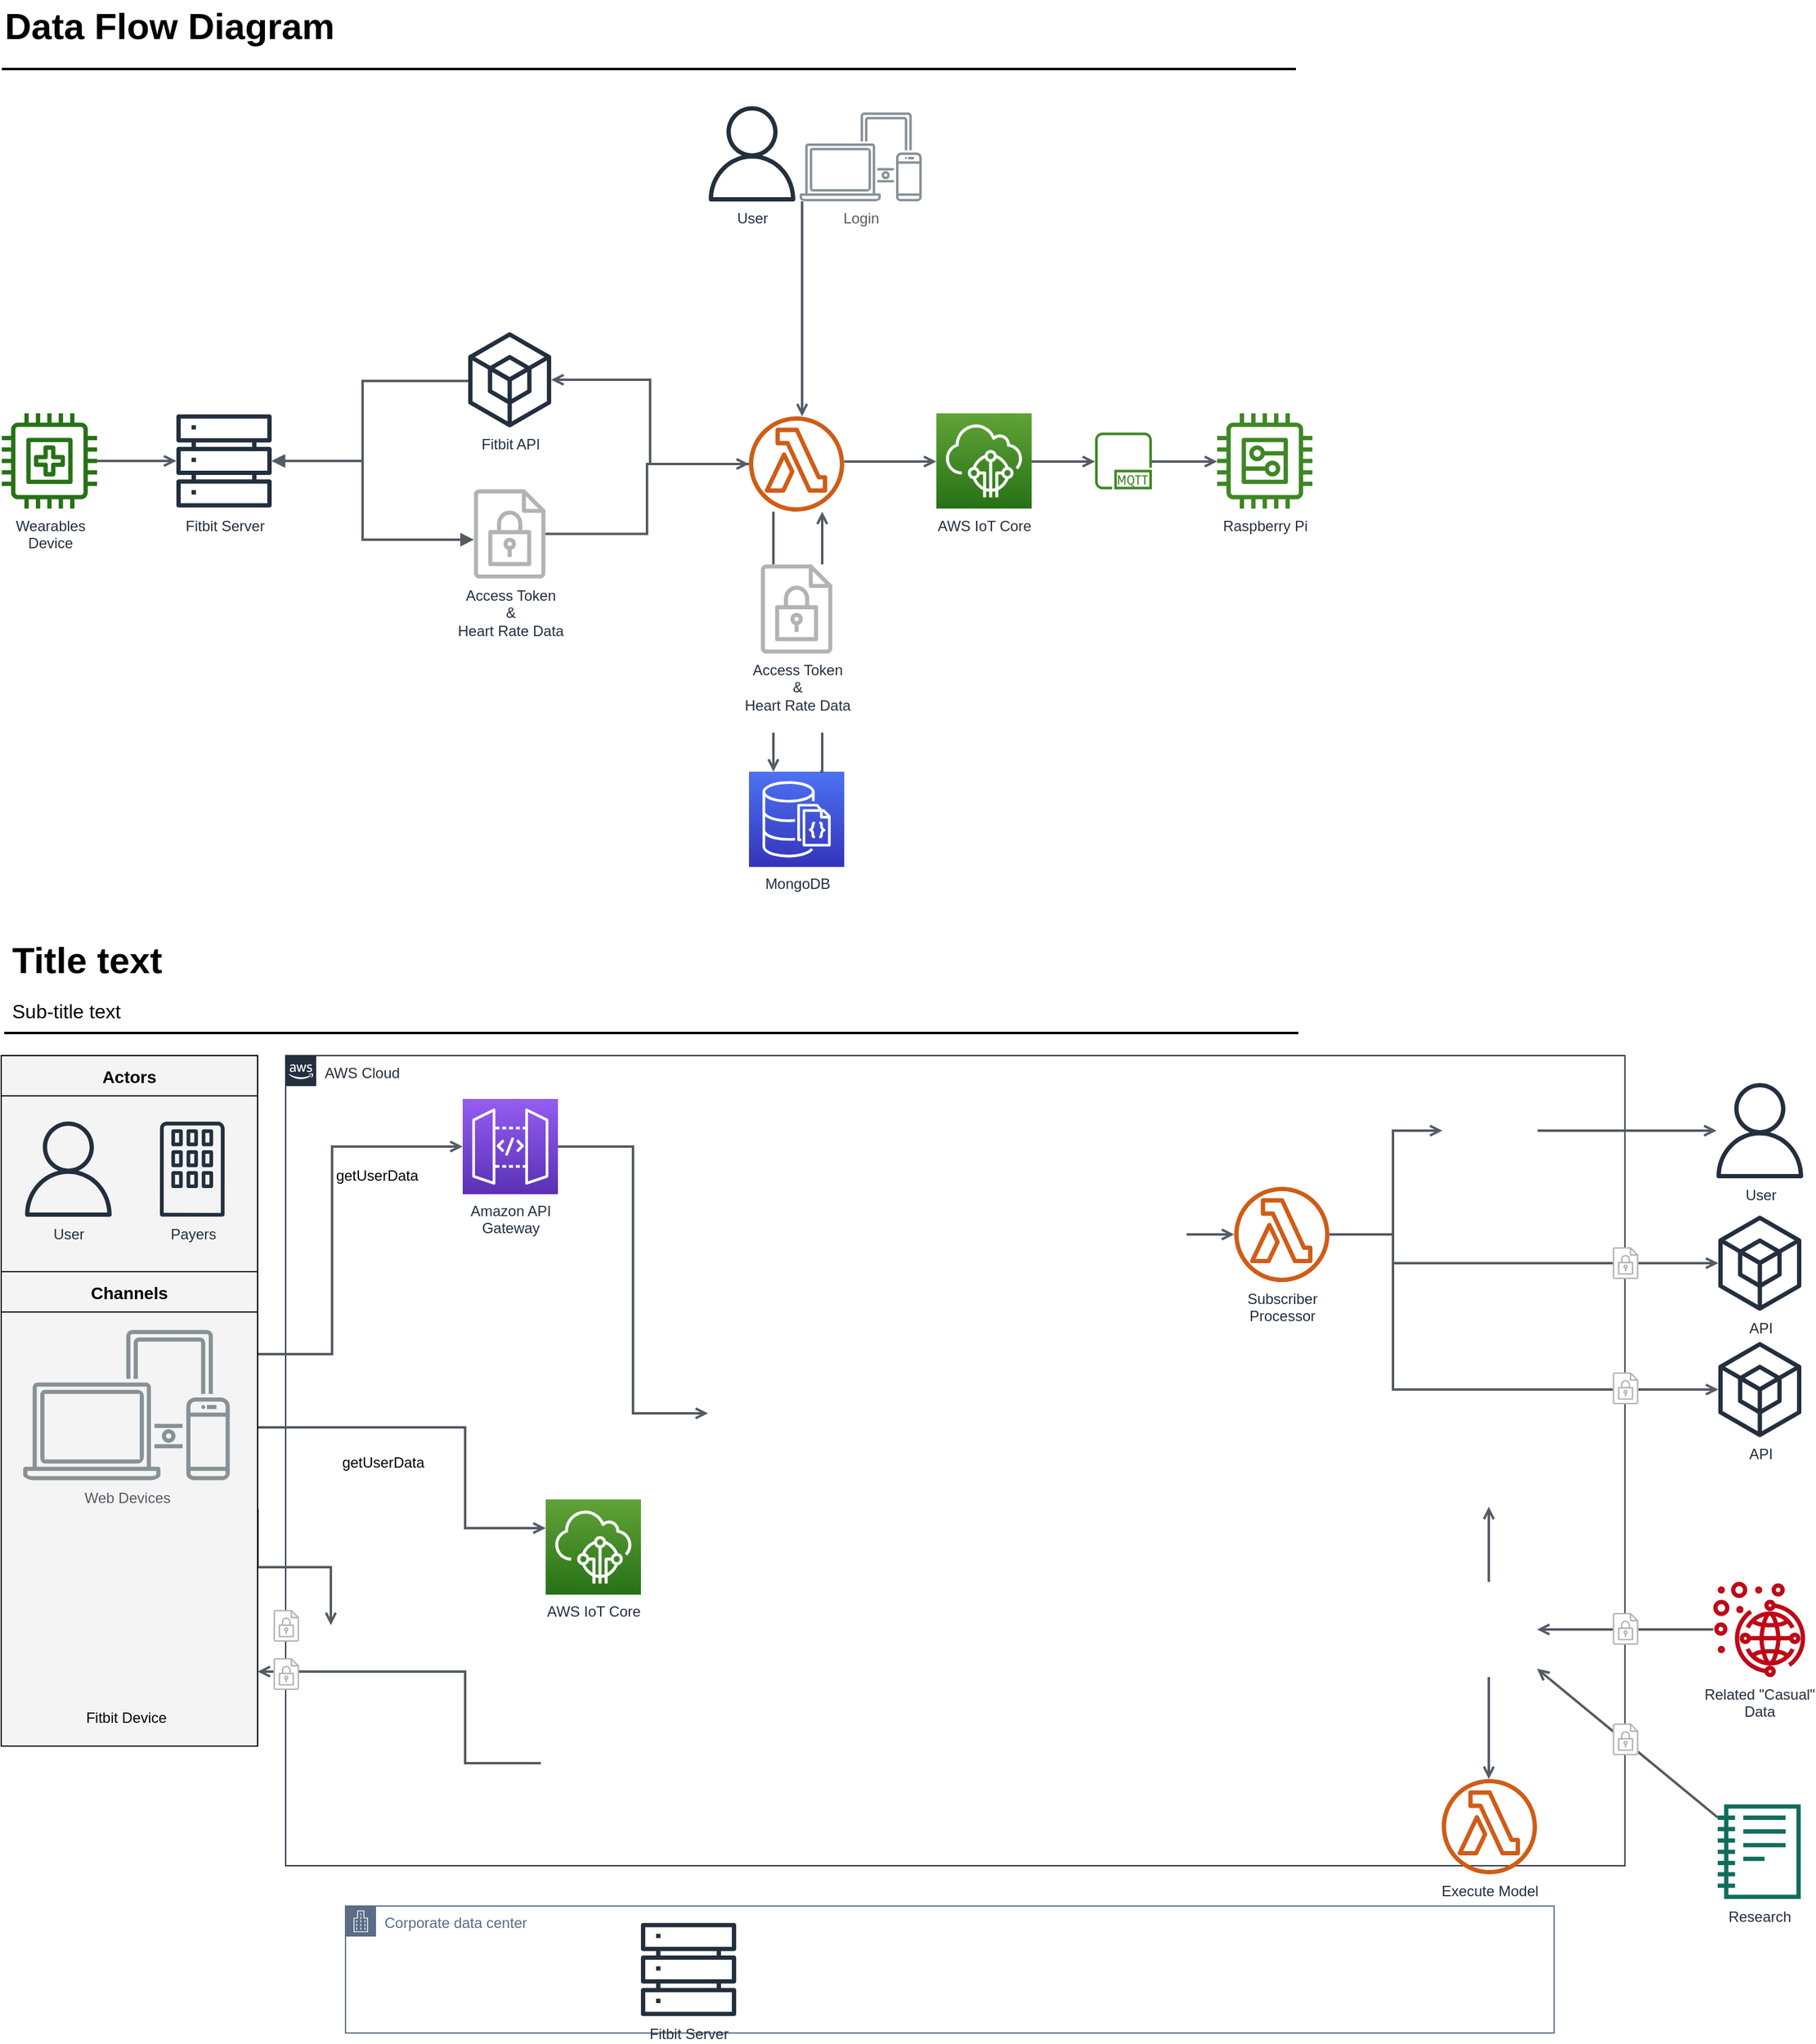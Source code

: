 <mxfile version="21.3.6" type="github">
  <diagram id="Ht1M8jgEwFfnCIfOTk4-" name="Page-1">
    <mxGraphModel dx="1644" dy="971" grid="0" gridSize="10" guides="1" tooltips="1" connect="1" arrows="1" fold="1" page="1" pageScale="1" pageWidth="827" pageHeight="1169" math="0" shadow="0">
      <root>
        <mxCell id="0" />
        <mxCell id="1" parent="0" />
        <mxCell id="jZVaUwOg5UY3L9NAnvdq-117" value="" style="edgeStyle=elbowEdgeStyle;rounded=0;orthogonalLoop=1;jettySize=auto;html=1;endArrow=open;endFill=0;strokeColor=#545B64;strokeWidth=2;fontSize=14;" parent="1" source="7FZe_vqu72Gb_AemOqgQ-39" target="jZVaUwOg5UY3L9NAnvdq-93" edge="1">
          <mxGeometry relative="1" as="geometry">
            <mxPoint x="498.501" y="217" as="sourcePoint" />
            <mxPoint x="411" y="218" as="targetPoint" />
          </mxGeometry>
        </mxCell>
        <mxCell id="jZVaUwOg5UY3L9NAnvdq-115" value="" style="edgeStyle=elbowEdgeStyle;rounded=0;orthogonalLoop=1;jettySize=auto;html=1;endArrow=open;endFill=0;strokeColor=#545B64;strokeWidth=2;fontSize=14;" parent="1" source="jZVaUwOg5UY3L9NAnvdq-93" target="7FZe_vqu72Gb_AemOqgQ-6" edge="1">
          <mxGeometry relative="1" as="geometry">
            <mxPoint x="218" y="592" as="sourcePoint" />
            <mxPoint x="218" y="523.5" as="targetPoint" />
            <Array as="points">
              <mxPoint x="332" y="338" />
              <mxPoint x="332" y="358" />
            </Array>
          </mxGeometry>
        </mxCell>
        <mxCell id="-QjtrjUzRDEMRZ5MF8oH-47" value="&lt;div&gt;Data Flow Diagram&lt;/div&gt;" style="text;html=1;resizable=0;points=[];autosize=1;align=left;verticalAlign=top;spacingTop=-4;fontSize=30;fontStyle=1;labelBackgroundColor=none;" parent="1" vertex="1">
          <mxGeometry x="36.5" y="26.5" width="290" height="40" as="geometry" />
        </mxCell>
        <mxCell id="SCVMTBWpLvtzJIhz15lM-1" value="" style="line;strokeWidth=2;html=1;fontSize=14;labelBackgroundColor=none;" parent="1" vertex="1">
          <mxGeometry x="36.5" y="77.5" width="1060" height="10" as="geometry" />
        </mxCell>
        <mxCell id="jZVaUwOg5UY3L9NAnvdq-92" value="User" style="outlineConnect=0;fontColor=#232F3E;gradientColor=none;fillColor=#232F3E;strokeColor=none;dashed=0;verticalLabelPosition=bottom;verticalAlign=top;align=center;html=1;fontSize=12;fontStyle=0;aspect=fixed;pointerEvents=1;shape=mxgraph.aws4.user;labelBackgroundColor=none;" parent="1" vertex="1">
          <mxGeometry x="612.0" y="113" width="78" height="78" as="geometry" />
        </mxCell>
        <mxCell id="jZVaUwOg5UY3L9NAnvdq-93" value="Fitbit API" style="outlineConnect=0;fontColor=#232F3E;gradientColor=none;fillColor=#232F3E;strokeColor=none;dashed=0;verticalLabelPosition=bottom;verticalAlign=top;align=center;html=1;fontSize=12;fontStyle=0;aspect=fixed;pointerEvents=1;shape=mxgraph.aws4.external_sdk;labelBackgroundColor=none;" parent="1" vertex="1">
          <mxGeometry x="418.5" y="298" width="68" height="78" as="geometry" />
        </mxCell>
        <mxCell id="jZVaUwOg5UY3L9NAnvdq-164" value="" style="group" parent="1" vertex="1" connectable="0">
          <mxGeometry x="423" y="426.75" width="59" height="80.5" as="geometry" />
        </mxCell>
        <mxCell id="jZVaUwOg5UY3L9NAnvdq-165" value="" style="rounded=0;whiteSpace=wrap;html=1;labelBackgroundColor=#ffffff;fontSize=14;align=center;strokeColor=none;" parent="jZVaUwOg5UY3L9NAnvdq-164" vertex="1">
          <mxGeometry width="59.0" height="80.5" as="geometry" />
        </mxCell>
        <mxCell id="jZVaUwOg5UY3L9NAnvdq-166" value="&lt;div&gt;Access Token&lt;/div&gt;&lt;div&gt;&amp;amp;&lt;/div&gt;&lt;div&gt;Heart Rate Data&lt;br&gt;&lt;/div&gt;&lt;div&gt;&lt;br&gt;&lt;/div&gt;" style="outlineConnect=0;fontColor=#232F3E;gradientColor=none;fillColor=#B3B3B3;strokeColor=none;dashed=0;verticalLabelPosition=bottom;verticalAlign=top;align=center;html=1;fontSize=12;fontStyle=0;aspect=fixed;pointerEvents=1;shape=mxgraph.aws4.encrypted_data;labelBackgroundColor=#ffffff;" parent="jZVaUwOg5UY3L9NAnvdq-164" vertex="1">
          <mxGeometry width="59.0" height="73.048" as="geometry" />
        </mxCell>
        <mxCell id="7FZe_vqu72Gb_AemOqgQ-3" value="AWS IoT Core" style="outlineConnect=0;fontColor=#232F3E;gradientColor=#60A337;gradientDirection=north;fillColor=#277116;strokeColor=#ffffff;dashed=0;verticalLabelPosition=bottom;verticalAlign=top;align=center;html=1;fontSize=12;fontStyle=0;aspect=fixed;shape=mxgraph.aws4.resourceIcon;resIcon=mxgraph.aws4.iot_core;labelBackgroundColor=none;" parent="1" vertex="1">
          <mxGeometry x="802" y="364.5" width="78" height="78" as="geometry" />
        </mxCell>
        <mxCell id="jZVaUwOg5UY3L9NAnvdq-69" value="&lt;div&gt;Wearables&lt;/div&gt;&lt;div&gt;Device&lt;/div&gt;&lt;div&gt;&lt;br&gt;&lt;/div&gt;" style="outlineConnect=0;fontColor=#232F3E;gradientColor=none;fillColor=#277116;strokeColor=none;dashed=0;verticalLabelPosition=bottom;verticalAlign=top;align=center;html=1;fontSize=12;fontStyle=0;aspect=fixed;pointerEvents=1;shape=mxgraph.aws4.medical_emergency;labelBackgroundColor=none;" parent="1" vertex="1">
          <mxGeometry x="36.5" y="364.5" width="78" height="78" as="geometry" />
        </mxCell>
        <mxCell id="7FZe_vqu72Gb_AemOqgQ-6" value="&lt;div&gt;Fitbit Server&lt;/div&gt;" style="sketch=0;outlineConnect=0;fontColor=#232F3E;gradientColor=none;fillColor=#232F3D;strokeColor=none;dashed=0;verticalLabelPosition=bottom;verticalAlign=top;align=center;html=1;fontSize=12;fontStyle=0;aspect=fixed;pointerEvents=1;shape=mxgraph.aws4.servers;" parent="1" vertex="1">
          <mxGeometry x="179.5" y="364.5" width="78" height="78" as="geometry" />
        </mxCell>
        <mxCell id="7FZe_vqu72Gb_AemOqgQ-7" value="Login" style="sketch=0;outlineConnect=0;gradientColor=none;fontColor=#545B64;strokeColor=none;fillColor=#879196;dashed=0;verticalLabelPosition=bottom;verticalAlign=top;align=center;html=1;fontSize=12;fontStyle=0;aspect=fixed;shape=mxgraph.aws4.illustration_devices;pointerEvents=1" parent="1" vertex="1">
          <mxGeometry x="690" y="118" width="100" height="73" as="geometry" />
        </mxCell>
        <mxCell id="7FZe_vqu72Gb_AemOqgQ-8" value="&lt;div&gt;MongoDB&lt;/div&gt;&lt;div&gt;&lt;br&gt;&lt;/div&gt;" style="sketch=0;points=[[0,0,0],[0.25,0,0],[0.5,0,0],[0.75,0,0],[1,0,0],[0,1,0],[0.25,1,0],[0.5,1,0],[0.75,1,0],[1,1,0],[0,0.25,0],[0,0.5,0],[0,0.75,0],[1,0.25,0],[1,0.5,0],[1,0.75,0]];outlineConnect=0;fontColor=#232F3E;gradientColor=#4D72F3;gradientDirection=north;fillColor=#3334B9;strokeColor=#ffffff;dashed=0;verticalLabelPosition=bottom;verticalAlign=top;align=center;html=1;fontSize=12;fontStyle=0;aspect=fixed;shape=mxgraph.aws4.resourceIcon;resIcon=mxgraph.aws4.documentdb_with_mongodb_compatibility;" parent="1" vertex="1">
          <mxGeometry x="648.5" y="658" width="78" height="78" as="geometry" />
        </mxCell>
        <mxCell id="7FZe_vqu72Gb_AemOqgQ-11" value="" style="edgeStyle=elbowEdgeStyle;rounded=0;orthogonalLoop=1;jettySize=auto;html=1;endArrow=open;endFill=0;strokeColor=#545B64;strokeWidth=2;fontSize=14;" parent="1" source="jZVaUwOg5UY3L9NAnvdq-69" target="7FZe_vqu72Gb_AemOqgQ-6" edge="1">
          <mxGeometry relative="1" as="geometry">
            <mxPoint x="139.5" y="403" as="sourcePoint" />
            <mxPoint x="240.5" y="403" as="targetPoint" />
          </mxGeometry>
        </mxCell>
        <mxCell id="7FZe_vqu72Gb_AemOqgQ-16" value="" style="edgeStyle=orthogonalEdgeStyle;html=1;endArrow=block;elbow=vertical;startArrow=block;startFill=1;endFill=1;strokeColor=#545B64;rounded=0;strokeWidth=2;" parent="1" source="7FZe_vqu72Gb_AemOqgQ-6" target="jZVaUwOg5UY3L9NAnvdq-166" edge="1">
          <mxGeometry width="100" relative="1" as="geometry">
            <mxPoint x="257.5" y="544.25" as="sourcePoint" />
            <mxPoint x="389.5" y="544.25" as="targetPoint" />
            <Array as="points">
              <mxPoint x="332" y="404" />
              <mxPoint x="332" y="468" />
            </Array>
          </mxGeometry>
        </mxCell>
        <mxCell id="7FZe_vqu72Gb_AemOqgQ-19" value="" style="edgeStyle=elbowEdgeStyle;rounded=0;orthogonalLoop=1;jettySize=auto;html=1;endArrow=open;endFill=0;strokeColor=#545B64;strokeWidth=2;fontSize=14;" parent="1" source="7FZe_vqu72Gb_AemOqgQ-7" target="7FZe_vqu72Gb_AemOqgQ-39" edge="1">
          <mxGeometry relative="1" as="geometry">
            <mxPoint x="748.5" y="138.5" as="sourcePoint" />
            <mxPoint x="692" y="328" as="targetPoint" />
            <Array as="points">
              <mxPoint x="692" y="258" />
            </Array>
          </mxGeometry>
        </mxCell>
        <mxCell id="7FZe_vqu72Gb_AemOqgQ-22" value="" style="edgeStyle=elbowEdgeStyle;rounded=0;orthogonalLoop=1;jettySize=auto;html=1;endArrow=open;endFill=0;strokeColor=#545B64;strokeWidth=2;fontSize=14;exitX=0.75;exitY=0;exitDx=0;exitDy=0;exitPerimeter=0;" parent="1" source="7FZe_vqu72Gb_AemOqgQ-8" target="7FZe_vqu72Gb_AemOqgQ-39" edge="1">
          <mxGeometry relative="1" as="geometry">
            <mxPoint x="718.5" y="538" as="sourcePoint" />
            <mxPoint x="708.5" y="442.5" as="targetPoint" />
            <Array as="points">
              <mxPoint x="708.5" y="438" />
              <mxPoint x="719.5" y="521" />
            </Array>
          </mxGeometry>
        </mxCell>
        <mxCell id="7FZe_vqu72Gb_AemOqgQ-23" value="" style="edgeStyle=elbowEdgeStyle;rounded=0;orthogonalLoop=1;jettySize=auto;html=1;endArrow=open;endFill=0;strokeColor=#545B64;strokeWidth=2;fontSize=14;entryX=0.25;entryY=0;entryDx=0;entryDy=0;entryPerimeter=0;" parent="1" source="7FZe_vqu72Gb_AemOqgQ-39" target="7FZe_vqu72Gb_AemOqgQ-8" edge="1">
          <mxGeometry relative="1" as="geometry">
            <mxPoint x="668" y="438" as="sourcePoint" />
            <mxPoint x="729.5" y="386" as="targetPoint" />
            <Array as="points">
              <mxPoint x="668.5" y="378" />
            </Array>
          </mxGeometry>
        </mxCell>
        <mxCell id="7FZe_vqu72Gb_AemOqgQ-24" value="" style="group" parent="1" vertex="1" connectable="0">
          <mxGeometry x="658" y="488.25" width="59" height="80.5" as="geometry" />
        </mxCell>
        <mxCell id="7FZe_vqu72Gb_AemOqgQ-25" value="" style="rounded=0;whiteSpace=wrap;html=1;labelBackgroundColor=#ffffff;fontSize=14;align=center;strokeColor=none;" parent="7FZe_vqu72Gb_AemOqgQ-24" vertex="1">
          <mxGeometry width="59.0" height="80.5" as="geometry" />
        </mxCell>
        <mxCell id="7FZe_vqu72Gb_AemOqgQ-26" value="&lt;div&gt;Access Token&lt;/div&gt;&lt;div&gt;&amp;amp;&lt;/div&gt;&lt;div&gt;Heart Rate Data&lt;br&gt;&lt;/div&gt;&lt;div&gt;&lt;br&gt;&lt;/div&gt;" style="outlineConnect=0;fontColor=#232F3E;gradientColor=none;fillColor=#B3B3B3;strokeColor=none;dashed=0;verticalLabelPosition=bottom;verticalAlign=top;align=center;html=1;fontSize=12;fontStyle=0;aspect=fixed;pointerEvents=1;shape=mxgraph.aws4.encrypted_data;labelBackgroundColor=#ffffff;" parent="7FZe_vqu72Gb_AemOqgQ-24" vertex="1">
          <mxGeometry width="59.0" height="73.048" as="geometry" />
        </mxCell>
        <mxCell id="7FZe_vqu72Gb_AemOqgQ-28" value="" style="edgeStyle=elbowEdgeStyle;rounded=0;orthogonalLoop=1;jettySize=auto;html=1;endArrow=open;endFill=0;strokeColor=#545B64;strokeWidth=2;fontSize=14;" parent="1" target="7FZe_vqu72Gb_AemOqgQ-3" edge="1">
          <mxGeometry relative="1" as="geometry">
            <mxPoint x="726.5" y="404" as="sourcePoint" />
            <mxPoint x="798.501" y="404" as="targetPoint" />
            <Array as="points">
              <mxPoint x="758.5" y="404" />
              <mxPoint x="800.5" y="531.5" />
            </Array>
          </mxGeometry>
        </mxCell>
        <mxCell id="7FZe_vqu72Gb_AemOqgQ-30" value="" style="sketch=0;outlineConnect=0;fontColor=#232F3E;gradientColor=none;fillColor=#3F8624;strokeColor=none;dashed=0;verticalLabelPosition=bottom;verticalAlign=top;align=center;html=1;fontSize=12;fontStyle=0;aspect=fixed;pointerEvents=1;shape=mxgraph.aws4.mqtt_protocol;" parent="1" vertex="1">
          <mxGeometry x="932" y="380.25" width="46.5" height="46.5" as="geometry" />
        </mxCell>
        <mxCell id="7FZe_vqu72Gb_AemOqgQ-31" value="" style="edgeStyle=elbowEdgeStyle;rounded=0;orthogonalLoop=1;jettySize=auto;html=1;endArrow=open;endFill=0;strokeColor=#545B64;strokeWidth=2;fontSize=14;" parent="1" source="7FZe_vqu72Gb_AemOqgQ-3" target="7FZe_vqu72Gb_AemOqgQ-30" edge="1">
          <mxGeometry relative="1" as="geometry">
            <mxPoint x="1048.5" y="448" as="sourcePoint" />
            <mxPoint x="1110.5" y="448" as="targetPoint" />
            <Array as="points">
              <mxPoint x="912" y="404" />
              <mxPoint x="1038.5" y="404" />
              <mxPoint x="1144.5" y="587" />
            </Array>
          </mxGeometry>
        </mxCell>
        <mxCell id="7FZe_vqu72Gb_AemOqgQ-32" value="" style="edgeStyle=elbowEdgeStyle;rounded=0;orthogonalLoop=1;jettySize=auto;html=1;endArrow=open;endFill=0;strokeColor=#545B64;strokeWidth=2;fontSize=14;" parent="1" source="7FZe_vqu72Gb_AemOqgQ-30" target="7FZe_vqu72Gb_AemOqgQ-33" edge="1">
          <mxGeometry relative="1" as="geometry">
            <mxPoint x="1138.5" y="403" as="sourcePoint" />
            <mxPoint x="992" y="258" as="targetPoint" />
            <Array as="points">
              <mxPoint x="1012" y="404" />
              <mxPoint x="1266.5" y="586" />
            </Array>
          </mxGeometry>
        </mxCell>
        <mxCell id="7FZe_vqu72Gb_AemOqgQ-33" value="&lt;div&gt;Raspberry Pi&lt;/div&gt;" style="sketch=0;outlineConnect=0;fontColor=#232F3E;gradientColor=none;fillColor=#3F8624;strokeColor=none;dashed=0;verticalLabelPosition=bottom;verticalAlign=top;align=center;html=1;fontSize=12;fontStyle=0;aspect=fixed;pointerEvents=1;shape=mxgraph.aws4.generic;" parent="1" vertex="1">
          <mxGeometry x="1032" y="364.5" width="78" height="78" as="geometry" />
        </mxCell>
        <mxCell id="7FZe_vqu72Gb_AemOqgQ-39" value="" style="outlineConnect=0;fontColor=#232F3E;gradientColor=none;fillColor=#D05C17;strokeColor=none;dashed=0;verticalLabelPosition=bottom;verticalAlign=top;align=center;html=1;fontSize=12;fontStyle=0;aspect=fixed;pointerEvents=1;shape=mxgraph.aws4.lambda_function;labelBackgroundColor=none;" parent="1" vertex="1">
          <mxGeometry x="648.5" y="367" width="78" height="78" as="geometry" />
        </mxCell>
        <mxCell id="7FZe_vqu72Gb_AemOqgQ-41" value="" style="edgeStyle=elbowEdgeStyle;rounded=0;orthogonalLoop=1;jettySize=auto;html=1;endArrow=open;endFill=0;strokeColor=#545B64;strokeWidth=2;fontSize=14;" parent="1" source="jZVaUwOg5UY3L9NAnvdq-166" target="7FZe_vqu72Gb_AemOqgQ-39" edge="1">
          <mxGeometry relative="1" as="geometry">
            <mxPoint x="525" y="556" as="sourcePoint" />
            <mxPoint x="552" y="488" as="targetPoint" />
          </mxGeometry>
        </mxCell>
        <mxCell id="jTYVwC12wdhFCiJbPZCt-1" value="AWS Cloud" style="points=[[0,0],[0.25,0],[0.5,0],[0.75,0],[1,0],[1,0.25],[1,0.5],[1,0.75],[1,1],[0.75,1],[0.5,1],[0.25,1],[0,1],[0,0.75],[0,0.5],[0,0.25]];outlineConnect=0;gradientColor=none;html=1;whiteSpace=wrap;fontSize=12;fontStyle=0;shape=mxgraph.aws4.group;grIcon=mxgraph.aws4.group_aws_cloud_alt;strokeColor=#232F3E;fillColor=none;verticalAlign=top;align=left;spacingLeft=30;fontColor=#232F3E;dashed=0;labelBackgroundColor=none;container=1;pointerEvents=0;collapsible=0;recursiveResize=0;" vertex="1" parent="1">
          <mxGeometry x="269" y="890.5" width="1097" height="663.5" as="geometry" />
        </mxCell>
        <mxCell id="jTYVwC12wdhFCiJbPZCt-76" value="AWS IoT Core" style="outlineConnect=0;fontColor=#232F3E;gradientColor=#60A337;gradientDirection=north;fillColor=#277116;strokeColor=#ffffff;dashed=0;verticalLabelPosition=bottom;verticalAlign=top;align=center;html=1;fontSize=12;fontStyle=0;aspect=fixed;shape=mxgraph.aws4.resourceIcon;resIcon=mxgraph.aws4.iot_core;labelBackgroundColor=none;" vertex="1" parent="jTYVwC12wdhFCiJbPZCt-1">
          <mxGeometry x="213" y="363.5" width="78" height="78" as="geometry" />
        </mxCell>
        <mxCell id="jTYVwC12wdhFCiJbPZCt-17" value="" style="edgeStyle=elbowEdgeStyle;rounded=0;orthogonalLoop=1;jettySize=auto;html=1;endArrow=open;endFill=0;strokeColor=#545B64;strokeWidth=2;fontSize=14;" edge="1" parent="jTYVwC12wdhFCiJbPZCt-1">
          <mxGeometry relative="1" as="geometry">
            <mxPoint x="209" y="579.5" as="sourcePoint" />
            <mxPoint x="-23" y="504.5" as="targetPoint" />
            <Array as="points">
              <mxPoint x="147" y="544.5" />
            </Array>
          </mxGeometry>
        </mxCell>
        <mxCell id="jTYVwC12wdhFCiJbPZCt-101" value="" style="group" vertex="1" connectable="0" parent="jTYVwC12wdhFCiJbPZCt-1">
          <mxGeometry x="-10.0" y="493.5" width="21" height="26" as="geometry" />
        </mxCell>
        <mxCell id="jTYVwC12wdhFCiJbPZCt-102" value="" style="rounded=0;whiteSpace=wrap;html=1;labelBackgroundColor=#ffffff;fontSize=14;align=center;strokeColor=none;" vertex="1" parent="jTYVwC12wdhFCiJbPZCt-101">
          <mxGeometry width="21" height="26" as="geometry" />
        </mxCell>
        <mxCell id="jTYVwC12wdhFCiJbPZCt-103" value="" style="outlineConnect=0;fontColor=#232F3E;gradientColor=none;fillColor=#B3B3B3;strokeColor=none;dashed=0;verticalLabelPosition=bottom;verticalAlign=top;align=center;html=1;fontSize=12;fontStyle=0;aspect=fixed;pointerEvents=1;shape=mxgraph.aws4.encrypted_data;labelBackgroundColor=#ffffff;" vertex="1" parent="jTYVwC12wdhFCiJbPZCt-101">
          <mxGeometry width="21" height="26" as="geometry" />
        </mxCell>
        <mxCell id="jTYVwC12wdhFCiJbPZCt-66" value="Amazon API&lt;br&gt;Gateway&lt;br&gt;" style="outlineConnect=0;fontColor=#232F3E;gradientColor=#945DF2;gradientDirection=north;fillColor=#5A30B5;strokeColor=#ffffff;dashed=0;verticalLabelPosition=bottom;verticalAlign=top;align=center;html=1;fontSize=12;fontStyle=0;aspect=fixed;shape=mxgraph.aws4.resourceIcon;resIcon=mxgraph.aws4.api_gateway;labelBackgroundColor=none;" vertex="1" parent="jTYVwC12wdhFCiJbPZCt-1">
          <mxGeometry x="145" y="35.5" width="78" height="78" as="geometry" />
        </mxCell>
        <mxCell id="jTYVwC12wdhFCiJbPZCt-192" value="&lt;div&gt;getUserData&lt;/div&gt;" style="text;html=1;strokeColor=none;fillColor=none;align=center;verticalAlign=middle;whiteSpace=wrap;rounded=0;" vertex="1" parent="jTYVwC12wdhFCiJbPZCt-1">
          <mxGeometry x="45" y="83.5" width="60" height="30" as="geometry" />
        </mxCell>
        <mxCell id="jTYVwC12wdhFCiJbPZCt-194" value="&lt;div&gt;getUserData&lt;/div&gt;" style="text;html=1;strokeColor=none;fillColor=none;align=center;verticalAlign=middle;whiteSpace=wrap;rounded=0;" vertex="1" parent="jTYVwC12wdhFCiJbPZCt-1">
          <mxGeometry x="50" y="318.5" width="60" height="30" as="geometry" />
        </mxCell>
        <mxCell id="jTYVwC12wdhFCiJbPZCt-3" style="edgeStyle=elbowEdgeStyle;rounded=0;orthogonalLoop=1;jettySize=auto;html=1;endArrow=open;endFill=0;strokeColor=#545B64;strokeWidth=2;fontSize=14;" edge="1" parent="1" target="jTYVwC12wdhFCiJbPZCt-66">
          <mxGeometry relative="1" as="geometry">
            <mxPoint x="246" y="1135" as="sourcePoint" />
            <Array as="points">
              <mxPoint x="307" y="1101" />
              <mxPoint x="361" y="1120" />
              <mxPoint x="270" y="1130" />
              <mxPoint x="281" y="1140" />
              <mxPoint x="296" y="1117" />
            </Array>
          </mxGeometry>
        </mxCell>
        <mxCell id="jTYVwC12wdhFCiJbPZCt-4" value="" style="edgeStyle=elbowEdgeStyle;rounded=0;orthogonalLoop=1;jettySize=auto;html=1;endArrow=open;endFill=0;strokeColor=#545B64;strokeWidth=2;fontSize=14;" edge="1" parent="1" source="jTYVwC12wdhFCiJbPZCt-66">
          <mxGeometry relative="1" as="geometry">
            <mxPoint x="615" y="1183.5" as="targetPoint" />
          </mxGeometry>
        </mxCell>
        <mxCell id="jTYVwC12wdhFCiJbPZCt-7" value="" style="edgeStyle=elbowEdgeStyle;rounded=0;orthogonalLoop=1;jettySize=auto;html=1;endArrow=open;endFill=0;strokeColor=#545B64;strokeWidth=2;fontSize=14;" edge="1" parent="1" target="jTYVwC12wdhFCiJbPZCt-70">
          <mxGeometry relative="1" as="geometry">
            <mxPoint x="1007" y="1037" as="sourcePoint" />
          </mxGeometry>
        </mxCell>
        <mxCell id="jTYVwC12wdhFCiJbPZCt-8" value="" style="edgeStyle=elbowEdgeStyle;rounded=0;orthogonalLoop=1;jettySize=auto;html=1;endArrow=open;endFill=0;strokeColor=#545B64;strokeWidth=2;fontSize=14;" edge="1" parent="1" source="jTYVwC12wdhFCiJbPZCt-70">
          <mxGeometry relative="1" as="geometry">
            <Array as="points">
              <mxPoint x="1176" y="997.5" />
            </Array>
            <mxPoint x="1216.5" y="952" as="targetPoint" />
          </mxGeometry>
        </mxCell>
        <mxCell id="jTYVwC12wdhFCiJbPZCt-9" value="" style="edgeStyle=orthogonalEdgeStyle;rounded=0;orthogonalLoop=1;jettySize=auto;html=1;endArrow=open;endFill=0;strokeColor=#545B64;strokeWidth=2;fontSize=14;" edge="1" parent="1" source="jTYVwC12wdhFCiJbPZCt-70" target="jTYVwC12wdhFCiJbPZCt-84">
          <mxGeometry relative="1" as="geometry">
            <Array as="points">
              <mxPoint x="1176" y="1037.5" />
              <mxPoint x="1176" y="1060.5" />
            </Array>
          </mxGeometry>
        </mxCell>
        <mxCell id="jTYVwC12wdhFCiJbPZCt-22" value="" style="edgeStyle=elbowEdgeStyle;rounded=0;orthogonalLoop=1;jettySize=auto;html=1;endArrow=open;endFill=0;strokeColor=#545B64;strokeWidth=2;fontSize=14;" edge="1" parent="1" target="jTYVwC12wdhFCiJbPZCt-83">
          <mxGeometry relative="1" as="geometry">
            <mxPoint x="1294.5" y="952" as="sourcePoint" />
          </mxGeometry>
        </mxCell>
        <mxCell id="jTYVwC12wdhFCiJbPZCt-23" value="" style="edgeStyle=elbowEdgeStyle;rounded=0;orthogonalLoop=1;jettySize=auto;html=1;endArrow=open;endFill=0;strokeColor=#545B64;strokeWidth=2;fontSize=14;" edge="1" parent="1" target="jTYVwC12wdhFCiJbPZCt-87">
          <mxGeometry relative="1" as="geometry">
            <mxPoint x="1254.5" y="1399.5" as="sourcePoint" />
          </mxGeometry>
        </mxCell>
        <mxCell id="jTYVwC12wdhFCiJbPZCt-24" value="" style="edgeStyle=elbowEdgeStyle;rounded=0;orthogonalLoop=1;jettySize=auto;html=1;endArrow=open;endFill=0;strokeColor=#545B64;strokeWidth=2;fontSize=14;" edge="1" parent="1">
          <mxGeometry relative="1" as="geometry">
            <mxPoint x="1254.5" y="1260" as="targetPoint" />
            <mxPoint x="1254.5" y="1321.5" as="sourcePoint" />
          </mxGeometry>
        </mxCell>
        <mxCell id="jTYVwC12wdhFCiJbPZCt-26" value="" style="edgeStyle=elbowEdgeStyle;rounded=0;orthogonalLoop=1;jettySize=auto;html=1;endArrow=open;endFill=0;strokeColor=#545B64;strokeWidth=2;fontSize=14;" edge="1" parent="1" source="jTYVwC12wdhFCiJbPZCt-88">
          <mxGeometry relative="1" as="geometry">
            <mxPoint x="1294.0" y="1360.5" as="targetPoint" />
          </mxGeometry>
        </mxCell>
        <mxCell id="jTYVwC12wdhFCiJbPZCt-27" value="" style="rounded=0;orthogonalLoop=1;jettySize=auto;html=1;endArrow=open;endFill=0;strokeColor=#545B64;strokeWidth=2;fontSize=14;" edge="1" parent="1" source="jTYVwC12wdhFCiJbPZCt-89">
          <mxGeometry relative="1" as="geometry">
            <mxPoint x="1294.0" y="1392.618" as="targetPoint" />
          </mxGeometry>
        </mxCell>
        <mxCell id="jTYVwC12wdhFCiJbPZCt-28" value="" style="edgeStyle=elbowEdgeStyle;rounded=0;orthogonalLoop=1;jettySize=auto;html=1;endArrow=open;endFill=0;strokeColor=#545B64;strokeWidth=2;fontSize=14;" edge="1" parent="1" source="jTYVwC12wdhFCiJbPZCt-70" target="jTYVwC12wdhFCiJbPZCt-85">
          <mxGeometry relative="1" as="geometry">
            <mxPoint x="1114" y="1047" as="sourcePoint" />
            <mxPoint x="1496.212" y="1110.5" as="targetPoint" />
            <Array as="points">
              <mxPoint x="1176" y="1097.5" />
            </Array>
          </mxGeometry>
        </mxCell>
        <mxCell id="jTYVwC12wdhFCiJbPZCt-29" style="edgeStyle=elbowEdgeStyle;rounded=0;orthogonalLoop=1;jettySize=auto;html=1;endArrow=open;endFill=0;strokeColor=#545B64;strokeWidth=2;fontSize=14;exitX=1;exitY=0.5;exitDx=0;exitDy=0;elbow=vertical;" edge="1" parent="1" source="jTYVwC12wdhFCiJbPZCt-57">
          <mxGeometry relative="1" as="geometry">
            <mxPoint x="226" y="1227.5" as="sourcePoint" />
            <mxPoint x="306" y="1357" as="targetPoint" />
          </mxGeometry>
        </mxCell>
        <mxCell id="jTYVwC12wdhFCiJbPZCt-30" style="edgeStyle=elbowEdgeStyle;rounded=0;orthogonalLoop=1;jettySize=auto;html=1;endArrow=open;endFill=0;strokeColor=#545B64;strokeWidth=2;fontSize=14;" edge="1" parent="1" target="jTYVwC12wdhFCiJbPZCt-76">
          <mxGeometry relative="1" as="geometry">
            <mxPoint x="246" y="1195" as="sourcePoint" />
            <mxPoint x="488" y="1193.5" as="targetPoint" />
            <Array as="points">
              <mxPoint x="416" y="1277.5" />
            </Array>
          </mxGeometry>
        </mxCell>
        <mxCell id="jTYVwC12wdhFCiJbPZCt-42" value="Title text&lt;br&gt;" style="text;html=1;resizable=0;points=[];autosize=1;align=left;verticalAlign=top;spacingTop=-4;fontSize=30;fontStyle=1;labelBackgroundColor=none;" vertex="1" parent="1">
          <mxGeometry x="42.5" y="792" width="130" height="40" as="geometry" />
        </mxCell>
        <mxCell id="jTYVwC12wdhFCiJbPZCt-43" value="Sub-title text&lt;br style=&quot;font-size: 16px&quot;&gt;" style="text;html=1;resizable=0;points=[];autosize=1;align=left;verticalAlign=top;spacingTop=-4;fontSize=16;labelBackgroundColor=none;" vertex="1" parent="1">
          <mxGeometry x="42.5" y="842" width="100" height="20" as="geometry" />
        </mxCell>
        <mxCell id="jTYVwC12wdhFCiJbPZCt-44" value="" style="line;strokeWidth=2;html=1;fontSize=14;labelBackgroundColor=none;" vertex="1" parent="1">
          <mxGeometry x="38.5" y="867" width="1060" height="10" as="geometry" />
        </mxCell>
        <mxCell id="jTYVwC12wdhFCiJbPZCt-54" value="Actors" style="swimlane;fontSize=14;align=center;swimlaneFillColor=#f4f4f4;fillColor=#f4f4f4;startSize=33;container=1;pointerEvents=0;collapsible=0;recursiveResize=0;" vertex="1" parent="1">
          <mxGeometry x="36" y="890.5" width="210" height="177" as="geometry" />
        </mxCell>
        <mxCell id="jTYVwC12wdhFCiJbPZCt-55" value="User" style="outlineConnect=0;fontColor=#232F3E;gradientColor=none;fillColor=#232F3E;strokeColor=none;dashed=0;verticalLabelPosition=bottom;verticalAlign=top;align=center;html=1;fontSize=12;fontStyle=0;aspect=fixed;pointerEvents=1;shape=mxgraph.aws4.user;labelBackgroundColor=none;" vertex="1" parent="jTYVwC12wdhFCiJbPZCt-54">
          <mxGeometry x="16" y="54" width="78" height="78" as="geometry" />
        </mxCell>
        <mxCell id="jTYVwC12wdhFCiJbPZCt-56" value="Payers" style="outlineConnect=0;fontColor=#232F3E;gradientColor=none;fillColor=#232F3E;strokeColor=none;dashed=0;verticalLabelPosition=bottom;verticalAlign=top;align=center;html=1;fontSize=12;fontStyle=0;aspect=fixed;pointerEvents=1;shape=mxgraph.aws4.corporate_data_center;labelBackgroundColor=none;" vertex="1" parent="jTYVwC12wdhFCiJbPZCt-54">
          <mxGeometry x="130" y="54" width="53" height="78" as="geometry" />
        </mxCell>
        <mxCell id="jTYVwC12wdhFCiJbPZCt-57" value="Channels" style="swimlane;fontSize=14;align=center;swimlaneFillColor=#f4f4f4;fillColor=#f4f4f4;startSize=33;container=1;pointerEvents=0;collapsible=0;recursiveResize=0;" vertex="1" parent="1">
          <mxGeometry x="36" y="1067.5" width="210" height="388.5" as="geometry" />
        </mxCell>
        <mxCell id="jTYVwC12wdhFCiJbPZCt-189" value="Fitbit Device" style="shape=image;imageAspect=0;aspect=fixed;verticalLabelPosition=bottom;verticalAlign=top;image=https://assets.stickpng.com/images/62a896ebda9e7313e0262a77.png;" vertex="1" parent="jTYVwC12wdhFCiJbPZCt-57">
          <mxGeometry x="28.6" y="209.5" width="147.98" height="142" as="geometry" />
        </mxCell>
        <mxCell id="jTYVwC12wdhFCiJbPZCt-190" value="Web Devices" style="sketch=0;outlineConnect=0;gradientColor=none;fontColor=#545B64;strokeColor=none;fillColor=#879196;dashed=0;verticalLabelPosition=bottom;verticalAlign=top;align=center;html=1;fontSize=12;fontStyle=0;aspect=fixed;shape=mxgraph.aws4.illustration_devices;pointerEvents=1" vertex="1" parent="jTYVwC12wdhFCiJbPZCt-57">
          <mxGeometry x="18" y="47.5" width="169.18" height="123.5" as="geometry" />
        </mxCell>
        <mxCell id="jTYVwC12wdhFCiJbPZCt-70" value="Subscriber&lt;br&gt;Processor&lt;br&gt;" style="outlineConnect=0;fontColor=#232F3E;gradientColor=none;fillColor=#D05C17;strokeColor=none;dashed=0;verticalLabelPosition=bottom;verticalAlign=top;align=center;html=1;fontSize=12;fontStyle=0;aspect=fixed;pointerEvents=1;shape=mxgraph.aws4.lambda_function;labelBackgroundColor=none;" vertex="1" parent="1">
          <mxGeometry x="1046" y="998" width="78" height="78" as="geometry" />
        </mxCell>
        <mxCell id="jTYVwC12wdhFCiJbPZCt-83" value="User" style="outlineConnect=0;fontColor=#232F3E;gradientColor=none;fillColor=#232F3E;strokeColor=none;dashed=0;verticalLabelPosition=bottom;verticalAlign=top;align=center;html=1;fontSize=12;fontStyle=0;aspect=fixed;pointerEvents=1;shape=mxgraph.aws4.user;labelBackgroundColor=none;" vertex="1" parent="1">
          <mxGeometry x="1437.5" y="913" width="78" height="78" as="geometry" />
        </mxCell>
        <mxCell id="jTYVwC12wdhFCiJbPZCt-84" value="API" style="outlineConnect=0;fontColor=#232F3E;gradientColor=none;fillColor=#232F3E;strokeColor=none;dashed=0;verticalLabelPosition=bottom;verticalAlign=top;align=center;html=1;fontSize=12;fontStyle=0;aspect=fixed;pointerEvents=1;shape=mxgraph.aws4.external_sdk;labelBackgroundColor=none;" vertex="1" parent="1">
          <mxGeometry x="1442.5" y="1021.5" width="68" height="78" as="geometry" />
        </mxCell>
        <mxCell id="jTYVwC12wdhFCiJbPZCt-85" value="API&lt;br&gt;" style="outlineConnect=0;fontColor=#232F3E;gradientColor=none;fillColor=#232F3E;strokeColor=none;dashed=0;verticalLabelPosition=bottom;verticalAlign=top;align=center;html=1;fontSize=12;fontStyle=0;aspect=fixed;pointerEvents=1;shape=mxgraph.aws4.external_sdk;labelBackgroundColor=none;" vertex="1" parent="1">
          <mxGeometry x="1442.5" y="1125" width="68" height="78" as="geometry" />
        </mxCell>
        <mxCell id="jTYVwC12wdhFCiJbPZCt-87" value="Execute Model" style="outlineConnect=0;fontColor=#232F3E;gradientColor=none;fillColor=#D05C17;strokeColor=none;dashed=0;verticalLabelPosition=bottom;verticalAlign=top;align=center;html=1;fontSize=12;fontStyle=0;aspect=fixed;pointerEvents=1;shape=mxgraph.aws4.lambda_function;labelBackgroundColor=none;" vertex="1" parent="1">
          <mxGeometry x="1216" y="1483" width="78" height="78" as="geometry" />
        </mxCell>
        <mxCell id="jTYVwC12wdhFCiJbPZCt-88" value="Related &quot;Casual&quot;&lt;br&gt;Data&lt;br&gt;" style="outlineConnect=0;fontColor=#232F3E;gradientColor=none;fillColor=#BE0917;strokeColor=none;dashed=0;verticalLabelPosition=bottom;verticalAlign=top;align=center;html=1;fontSize=12;fontStyle=0;aspect=fixed;pointerEvents=1;shape=mxgraph.aws4.fleet_management;labelBackgroundColor=none;" vertex="1" parent="1">
          <mxGeometry x="1437" y="1321.5" width="78" height="78" as="geometry" />
        </mxCell>
        <mxCell id="jTYVwC12wdhFCiJbPZCt-89" value="Research&lt;br&gt;" style="outlineConnect=0;fontColor=#232F3E;gradientColor=none;fillColor=#116D5B;strokeColor=none;dashed=0;verticalLabelPosition=bottom;verticalAlign=top;align=center;html=1;fontSize=12;fontStyle=0;aspect=fixed;pointerEvents=1;shape=mxgraph.aws4.sagemaker_notebook;labelBackgroundColor=none;" vertex="1" parent="1">
          <mxGeometry x="1442" y="1503.5" width="68" height="78" as="geometry" />
        </mxCell>
        <mxCell id="jTYVwC12wdhFCiJbPZCt-104" value="" style="group" vertex="1" connectable="0" parent="1">
          <mxGeometry x="259.0" y="1344.5" width="21" height="26" as="geometry" />
        </mxCell>
        <mxCell id="jTYVwC12wdhFCiJbPZCt-105" value="" style="rounded=0;whiteSpace=wrap;html=1;labelBackgroundColor=#ffffff;fontSize=14;align=center;strokeColor=none;" vertex="1" parent="jTYVwC12wdhFCiJbPZCt-104">
          <mxGeometry width="21" height="26" as="geometry" />
        </mxCell>
        <mxCell id="jTYVwC12wdhFCiJbPZCt-106" value="" style="outlineConnect=0;fontColor=#232F3E;gradientColor=none;fillColor=#B3B3B3;strokeColor=none;dashed=0;verticalLabelPosition=bottom;verticalAlign=top;align=center;html=1;fontSize=12;fontStyle=0;aspect=fixed;pointerEvents=1;shape=mxgraph.aws4.encrypted_data;labelBackgroundColor=#ffffff;" vertex="1" parent="jTYVwC12wdhFCiJbPZCt-104">
          <mxGeometry width="21" height="26" as="geometry" />
        </mxCell>
        <mxCell id="jTYVwC12wdhFCiJbPZCt-116" value="" style="group" vertex="1" connectable="0" parent="1">
          <mxGeometry x="1356" y="1150" width="21" height="26" as="geometry" />
        </mxCell>
        <mxCell id="jTYVwC12wdhFCiJbPZCt-117" value="" style="rounded=0;whiteSpace=wrap;html=1;labelBackgroundColor=#ffffff;fontSize=14;align=center;strokeColor=none;" vertex="1" parent="jTYVwC12wdhFCiJbPZCt-116">
          <mxGeometry width="21" height="26" as="geometry" />
        </mxCell>
        <mxCell id="jTYVwC12wdhFCiJbPZCt-118" value="" style="outlineConnect=0;fontColor=#232F3E;gradientColor=none;fillColor=#B3B3B3;strokeColor=none;dashed=0;verticalLabelPosition=bottom;verticalAlign=top;align=center;html=1;fontSize=12;fontStyle=0;aspect=fixed;pointerEvents=1;shape=mxgraph.aws4.encrypted_data;labelBackgroundColor=#ffffff;" vertex="1" parent="jTYVwC12wdhFCiJbPZCt-116">
          <mxGeometry width="21" height="26" as="geometry" />
        </mxCell>
        <mxCell id="jTYVwC12wdhFCiJbPZCt-119" value="" style="group" vertex="1" connectable="0" parent="1">
          <mxGeometry x="1356" y="1047.5" width="21" height="26" as="geometry" />
        </mxCell>
        <mxCell id="jTYVwC12wdhFCiJbPZCt-120" value="" style="rounded=0;whiteSpace=wrap;html=1;labelBackgroundColor=#ffffff;fontSize=14;align=center;strokeColor=none;" vertex="1" parent="jTYVwC12wdhFCiJbPZCt-119">
          <mxGeometry width="21" height="26" as="geometry" />
        </mxCell>
        <mxCell id="jTYVwC12wdhFCiJbPZCt-121" value="" style="outlineConnect=0;fontColor=#232F3E;gradientColor=none;fillColor=#B3B3B3;strokeColor=none;dashed=0;verticalLabelPosition=bottom;verticalAlign=top;align=center;html=1;fontSize=12;fontStyle=0;aspect=fixed;pointerEvents=1;shape=mxgraph.aws4.encrypted_data;labelBackgroundColor=#ffffff;" vertex="1" parent="jTYVwC12wdhFCiJbPZCt-119">
          <mxGeometry width="21" height="26" as="geometry" />
        </mxCell>
        <mxCell id="jTYVwC12wdhFCiJbPZCt-122" value="" style="group" vertex="1" connectable="0" parent="1">
          <mxGeometry x="1356" y="1347" width="21" height="26" as="geometry" />
        </mxCell>
        <mxCell id="jTYVwC12wdhFCiJbPZCt-123" value="" style="rounded=0;whiteSpace=wrap;html=1;labelBackgroundColor=#ffffff;fontSize=14;align=center;strokeColor=none;" vertex="1" parent="jTYVwC12wdhFCiJbPZCt-122">
          <mxGeometry width="21" height="26" as="geometry" />
        </mxCell>
        <mxCell id="jTYVwC12wdhFCiJbPZCt-124" value="" style="outlineConnect=0;fontColor=#232F3E;gradientColor=none;fillColor=#B3B3B3;strokeColor=none;dashed=0;verticalLabelPosition=bottom;verticalAlign=top;align=center;html=1;fontSize=12;fontStyle=0;aspect=fixed;pointerEvents=1;shape=mxgraph.aws4.encrypted_data;labelBackgroundColor=#ffffff;" vertex="1" parent="jTYVwC12wdhFCiJbPZCt-122">
          <mxGeometry width="21" height="26" as="geometry" />
        </mxCell>
        <mxCell id="jTYVwC12wdhFCiJbPZCt-125" value="" style="group" vertex="1" connectable="0" parent="1">
          <mxGeometry x="1356" y="1437.5" width="21" height="26" as="geometry" />
        </mxCell>
        <mxCell id="jTYVwC12wdhFCiJbPZCt-126" value="" style="rounded=0;whiteSpace=wrap;html=1;labelBackgroundColor=#ffffff;fontSize=14;align=center;strokeColor=none;" vertex="1" parent="jTYVwC12wdhFCiJbPZCt-125">
          <mxGeometry width="21" height="26" as="geometry" />
        </mxCell>
        <mxCell id="jTYVwC12wdhFCiJbPZCt-127" value="" style="outlineConnect=0;fontColor=#232F3E;gradientColor=none;fillColor=#B3B3B3;strokeColor=none;dashed=0;verticalLabelPosition=bottom;verticalAlign=top;align=center;html=1;fontSize=12;fontStyle=0;aspect=fixed;pointerEvents=1;shape=mxgraph.aws4.encrypted_data;labelBackgroundColor=#ffffff;" vertex="1" parent="jTYVwC12wdhFCiJbPZCt-125">
          <mxGeometry width="21" height="26" as="geometry" />
        </mxCell>
        <mxCell id="jTYVwC12wdhFCiJbPZCt-129" value="Corporate data center" style="points=[[0,0],[0.25,0],[0.5,0],[0.75,0],[1,0],[1,0.25],[1,0.5],[1,0.75],[1,1],[0.75,1],[0.5,1],[0.25,1],[0,1],[0,0.75],[0,0.5],[0,0.25]];outlineConnect=0;gradientColor=none;html=1;whiteSpace=wrap;fontSize=12;fontStyle=0;shape=mxgraph.aws4.group;grIcon=mxgraph.aws4.group_corporate_data_center;strokeColor=#5A6C86;fillColor=none;verticalAlign=top;align=left;spacingLeft=30;fontColor=#5A6C86;dashed=0;container=1;pointerEvents=0;collapsible=0;recursiveResize=0;" vertex="1" parent="1">
          <mxGeometry x="318" y="1587" width="990" height="104" as="geometry" />
        </mxCell>
        <mxCell id="jTYVwC12wdhFCiJbPZCt-188" value="&lt;div&gt;Fitbit Server&lt;/div&gt;" style="sketch=0;outlineConnect=0;fontColor=#232F3E;gradientColor=none;fillColor=#232F3D;strokeColor=none;dashed=0;verticalLabelPosition=bottom;verticalAlign=top;align=center;html=1;fontSize=12;fontStyle=0;aspect=fixed;pointerEvents=1;shape=mxgraph.aws4.servers;" vertex="1" parent="jTYVwC12wdhFCiJbPZCt-129">
          <mxGeometry x="242" y="13" width="78" height="78" as="geometry" />
        </mxCell>
      </root>
    </mxGraphModel>
  </diagram>
</mxfile>
